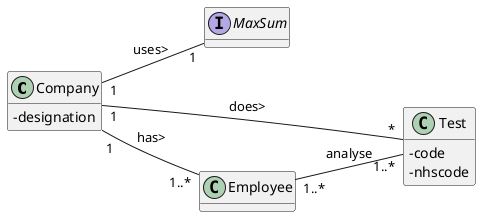 @startuml
hide methods
left to right direction
skinparam classAttributeIconSize 0


class Company {
  -designation
}

interface MaxSum{

}


class Test{
-code
-nhscode
}

class Employee{

}


Company "1" -- "*" Test: does>

Company "1" -- "1" MaxSum : uses>

Company "1" -- "1..*" Employee : has>

Employee "1..*" -- "1..*" Test : analyse

@enduml